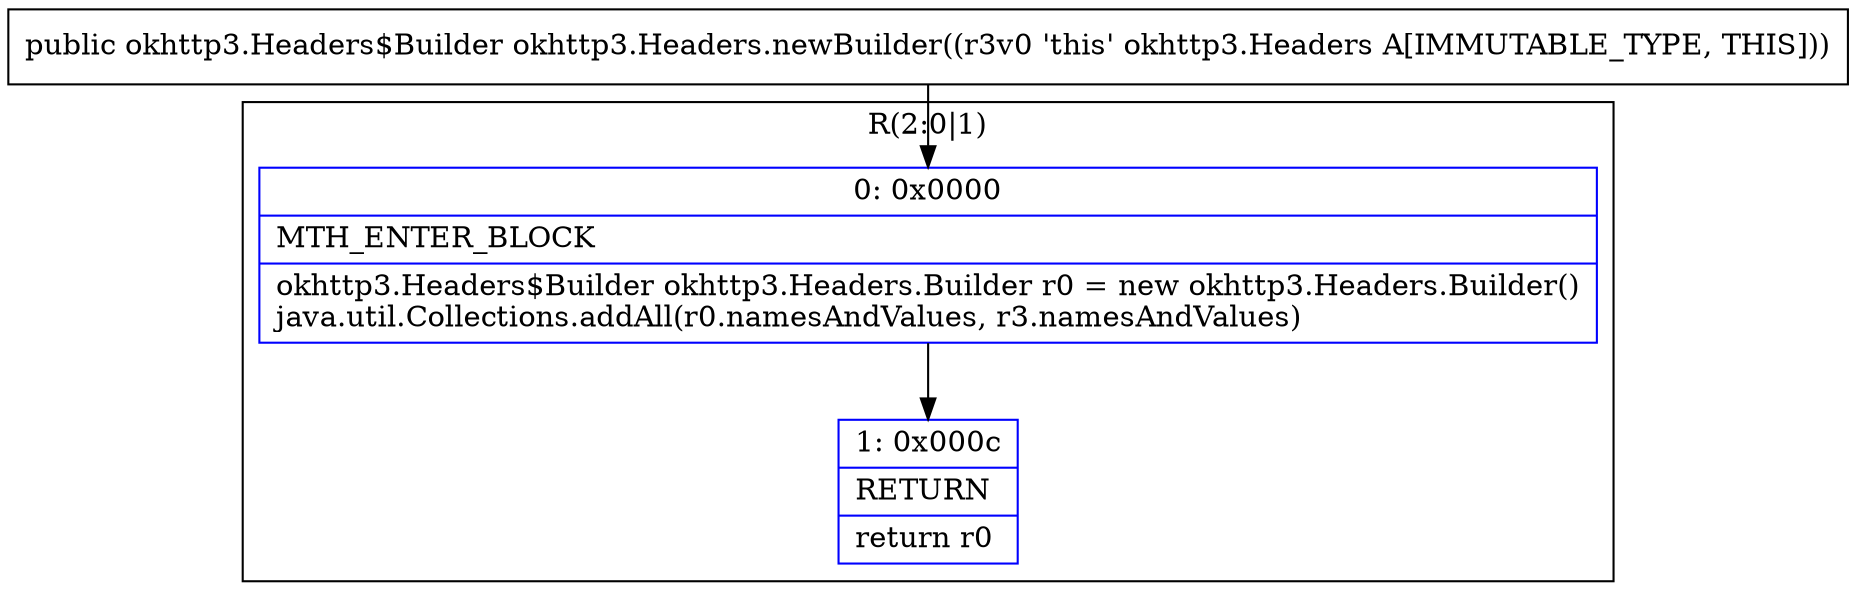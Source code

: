 digraph "CFG forokhttp3.Headers.newBuilder()Lokhttp3\/Headers$Builder;" {
subgraph cluster_Region_1257930734 {
label = "R(2:0|1)";
node [shape=record,color=blue];
Node_0 [shape=record,label="{0\:\ 0x0000|MTH_ENTER_BLOCK\l|okhttp3.Headers$Builder okhttp3.Headers.Builder r0 = new okhttp3.Headers.Builder()\ljava.util.Collections.addAll(r0.namesAndValues, r3.namesAndValues)\l}"];
Node_1 [shape=record,label="{1\:\ 0x000c|RETURN\l|return r0\l}"];
}
MethodNode[shape=record,label="{public okhttp3.Headers$Builder okhttp3.Headers.newBuilder((r3v0 'this' okhttp3.Headers A[IMMUTABLE_TYPE, THIS])) }"];
MethodNode -> Node_0;
Node_0 -> Node_1;
}

